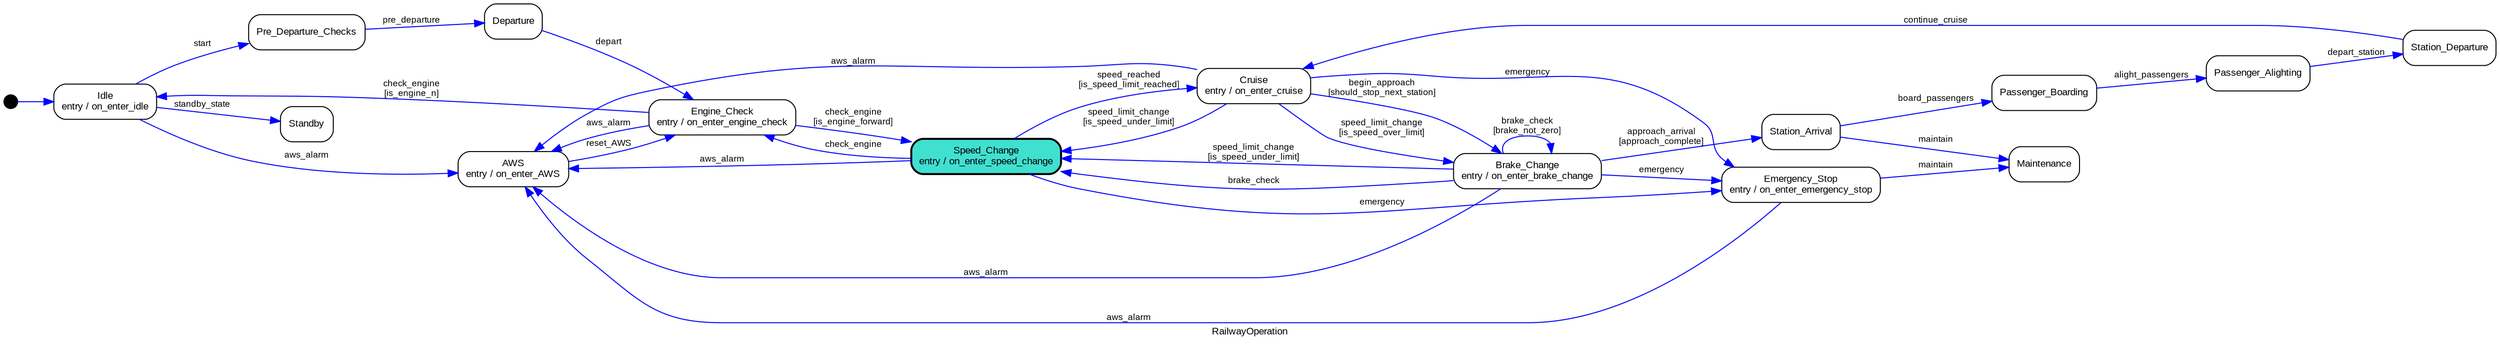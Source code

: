 digraph list {
label=RailwayOperation;
fontname=Arial;
fontsize=10;
rankdir=LR;
i [shape=circle, style=filled, fontsize=1, fixedsize=true, width=0.2, height=0.2, fillcolor=black];
i -> idle [label="", color=blue, fontname=Arial, fontsize=9];
AWS [label="AWS\nentry / on_enter_AWS", shape=rectangle, style="rounded, filled", fontname=Arial, fontsize=10, peripheries=1, fillcolor=white];
AWS -> engine_check [label="reset_AWS", color=blue, fontname=Arial, fontsize=9];
brake_change [label="Brake_Change\nentry / on_enter_brake_change", shape=rectangle, style="rounded, filled", fontname=Arial, fontsize=10, peripheries=1, fillcolor=white];
brake_change -> speed_change [label="brake_check", color=blue, fontname=Arial, fontsize=9];
brake_change -> brake_change [label="brake_check\n[brake_not_zero]", color=blue, fontname=Arial, fontsize=9];
brake_change -> speed_change [label="speed_limit_change\n[is_speed_under_limit]", color=blue, fontname=Arial, fontsize=9];
brake_change -> station_arrival [label="approach_arrival\n[approach_complete]", color=blue, fontname=Arial, fontsize=9];
brake_change -> AWS [label="aws_alarm", color=blue, fontname=Arial, fontsize=9];
brake_change -> emergency_stop [label=emergency, color=blue, fontname=Arial, fontsize=9];
cruise [label="Cruise\nentry / on_enter_cruise", shape=rectangle, style="rounded, filled", fontname=Arial, fontsize=10, peripheries=1, fillcolor=white];
cruise -> brake_change [label="speed_limit_change\n[is_speed_over_limit]", color=blue, fontname=Arial, fontsize=9];
cruise -> speed_change [label="speed_limit_change\n[is_speed_under_limit]", color=blue, fontname=Arial, fontsize=9];
cruise -> brake_change [label="begin_approach\n[should_stop_next_station]", color=blue, fontname=Arial, fontsize=9];
cruise -> AWS [label="aws_alarm", color=blue, fontname=Arial, fontsize=9];
cruise -> emergency_stop [label=emergency, color=blue, fontname=Arial, fontsize=9];
departure [label=Departure, shape=rectangle, style="rounded, filled", fontname=Arial, fontsize=10, peripheries=1, fillcolor=white];
departure -> engine_check [label=depart, color=blue, fontname=Arial, fontsize=9];
emergency_stop [label="Emergency_Stop\nentry / on_enter_emergency_stop", shape=rectangle, style="rounded, filled", fontname=Arial, fontsize=10, peripheries=1, fillcolor=white];
emergency_stop -> AWS [label="aws_alarm", color=blue, fontname=Arial, fontsize=9];
emergency_stop -> maintenance [label=maintain, color=blue, fontname=Arial, fontsize=9];
engine_check [label="Engine_Check\nentry / on_enter_engine_check", shape=rectangle, style="rounded, filled", fontname=Arial, fontsize=10, peripheries=1, fillcolor=white];
engine_check -> speed_change [label="check_engine\n[is_engine_forward]", color=blue, fontname=Arial, fontsize=9];
engine_check -> idle [label="check_engine\n[is_engine_n]", color=blue, fontname=Arial, fontsize=9];
engine_check -> AWS [label="aws_alarm", color=blue, fontname=Arial, fontsize=9];
idle [label="Idle\nentry / on_enter_idle", shape=rectangle, style="rounded, filled", fontname=Arial, fontsize=10, peripheries=1, fillcolor=white];
idle -> pre_departure_checks [label=start, color=blue, fontname=Arial, fontsize=9];
idle -> AWS [label="aws_alarm", color=blue, fontname=Arial, fontsize=9];
idle -> standby [label="standby_state", color=blue, fontname=Arial, fontsize=9];
maintenance [label=Maintenance, shape=rectangle, style="rounded, filled", fontname=Arial, fontsize=10, peripheries=1, fillcolor=white];
passenger_alighting [label="Passenger_Alighting", shape=rectangle, style="rounded, filled", fontname=Arial, fontsize=10, peripheries=1, fillcolor=white];
passenger_alighting -> station_departure [label="depart_station", color=blue, fontname=Arial, fontsize=9];
passenger_boarding [label="Passenger_Boarding", shape=rectangle, style="rounded, filled", fontname=Arial, fontsize=10, peripheries=1, fillcolor=white];
passenger_boarding -> passenger_alighting [label="alight_passengers", color=blue, fontname=Arial, fontsize=9];
pre_departure_checks [label="Pre_Departure_Checks", shape=rectangle, style="rounded, filled", fontname=Arial, fontsize=10, peripheries=1, fillcolor=white];
pre_departure_checks -> departure [label="pre_departure", color=blue, fontname=Arial, fontsize=9];
speed_change [label="Speed_Change\nentry / on_enter_speed_change", shape=rectangle, style="rounded, filled", fontname=Arial, fontsize=10, peripheries=1, penwidth=2, fillcolor=turquoise];
speed_change -> engine_check [label="check_engine", color=blue, fontname=Arial, fontsize=9];
speed_change -> cruise [label="speed_reached\n[is_speed_limit_reached]", color=blue, fontname=Arial, fontsize=9];
speed_change -> AWS [label="aws_alarm", color=blue, fontname=Arial, fontsize=9];
speed_change -> emergency_stop [label=emergency, color=blue, fontname=Arial, fontsize=9];
standby [label=Standby, shape=rectangle, style="rounded, filled", fontname=Arial, fontsize=10, peripheries=1, fillcolor=white];
station_arrival [label="Station_Arrival", shape=rectangle, style="rounded, filled", fontname=Arial, fontsize=10, peripheries=1, fillcolor=white];
station_arrival -> passenger_boarding [label="board_passengers", color=blue, fontname=Arial, fontsize=9];
station_arrival -> maintenance [label=maintain, color=blue, fontname=Arial, fontsize=9];
station_departure [label="Station_Departure", shape=rectangle, style="rounded, filled", fontname=Arial, fontsize=10, peripheries=1, fillcolor=white];
station_departure -> cruise [label="continue_cruise", color=blue, fontname=Arial, fontsize=9];
}
